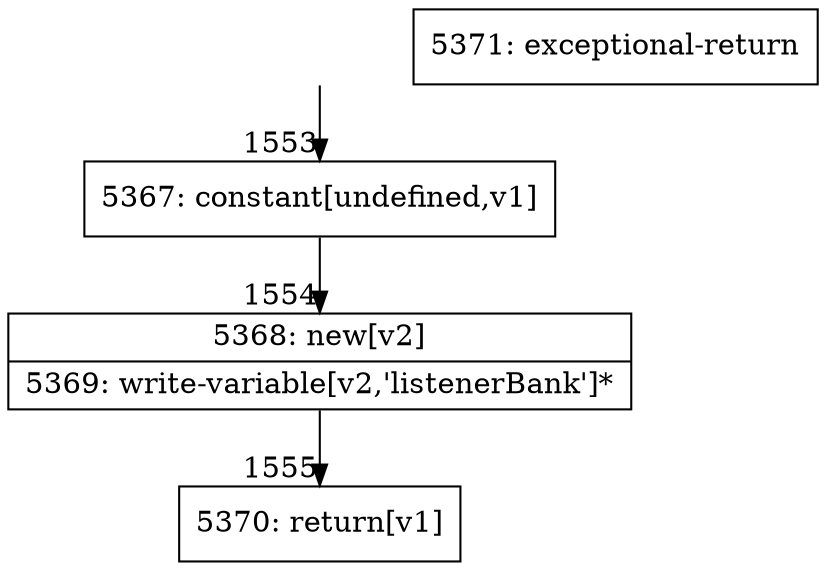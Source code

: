 digraph {
rankdir="TD"
BB_entry104[shape=none,label=""];
BB_entry104 -> BB1553 [tailport=s, headport=n, headlabel="    1553"]
BB1553 [shape=record label="{5367: constant[undefined,v1]}" ] 
BB1553 -> BB1554 [tailport=s, headport=n, headlabel="      1554"]
BB1554 [shape=record label="{5368: new[v2]|5369: write-variable[v2,'listenerBank']*}" ] 
BB1554 -> BB1555 [tailport=s, headport=n, headlabel="      1555"]
BB1555 [shape=record label="{5370: return[v1]}" ] 
BB1556 [shape=record label="{5371: exceptional-return}" ] 
//#$~ 2898
}
